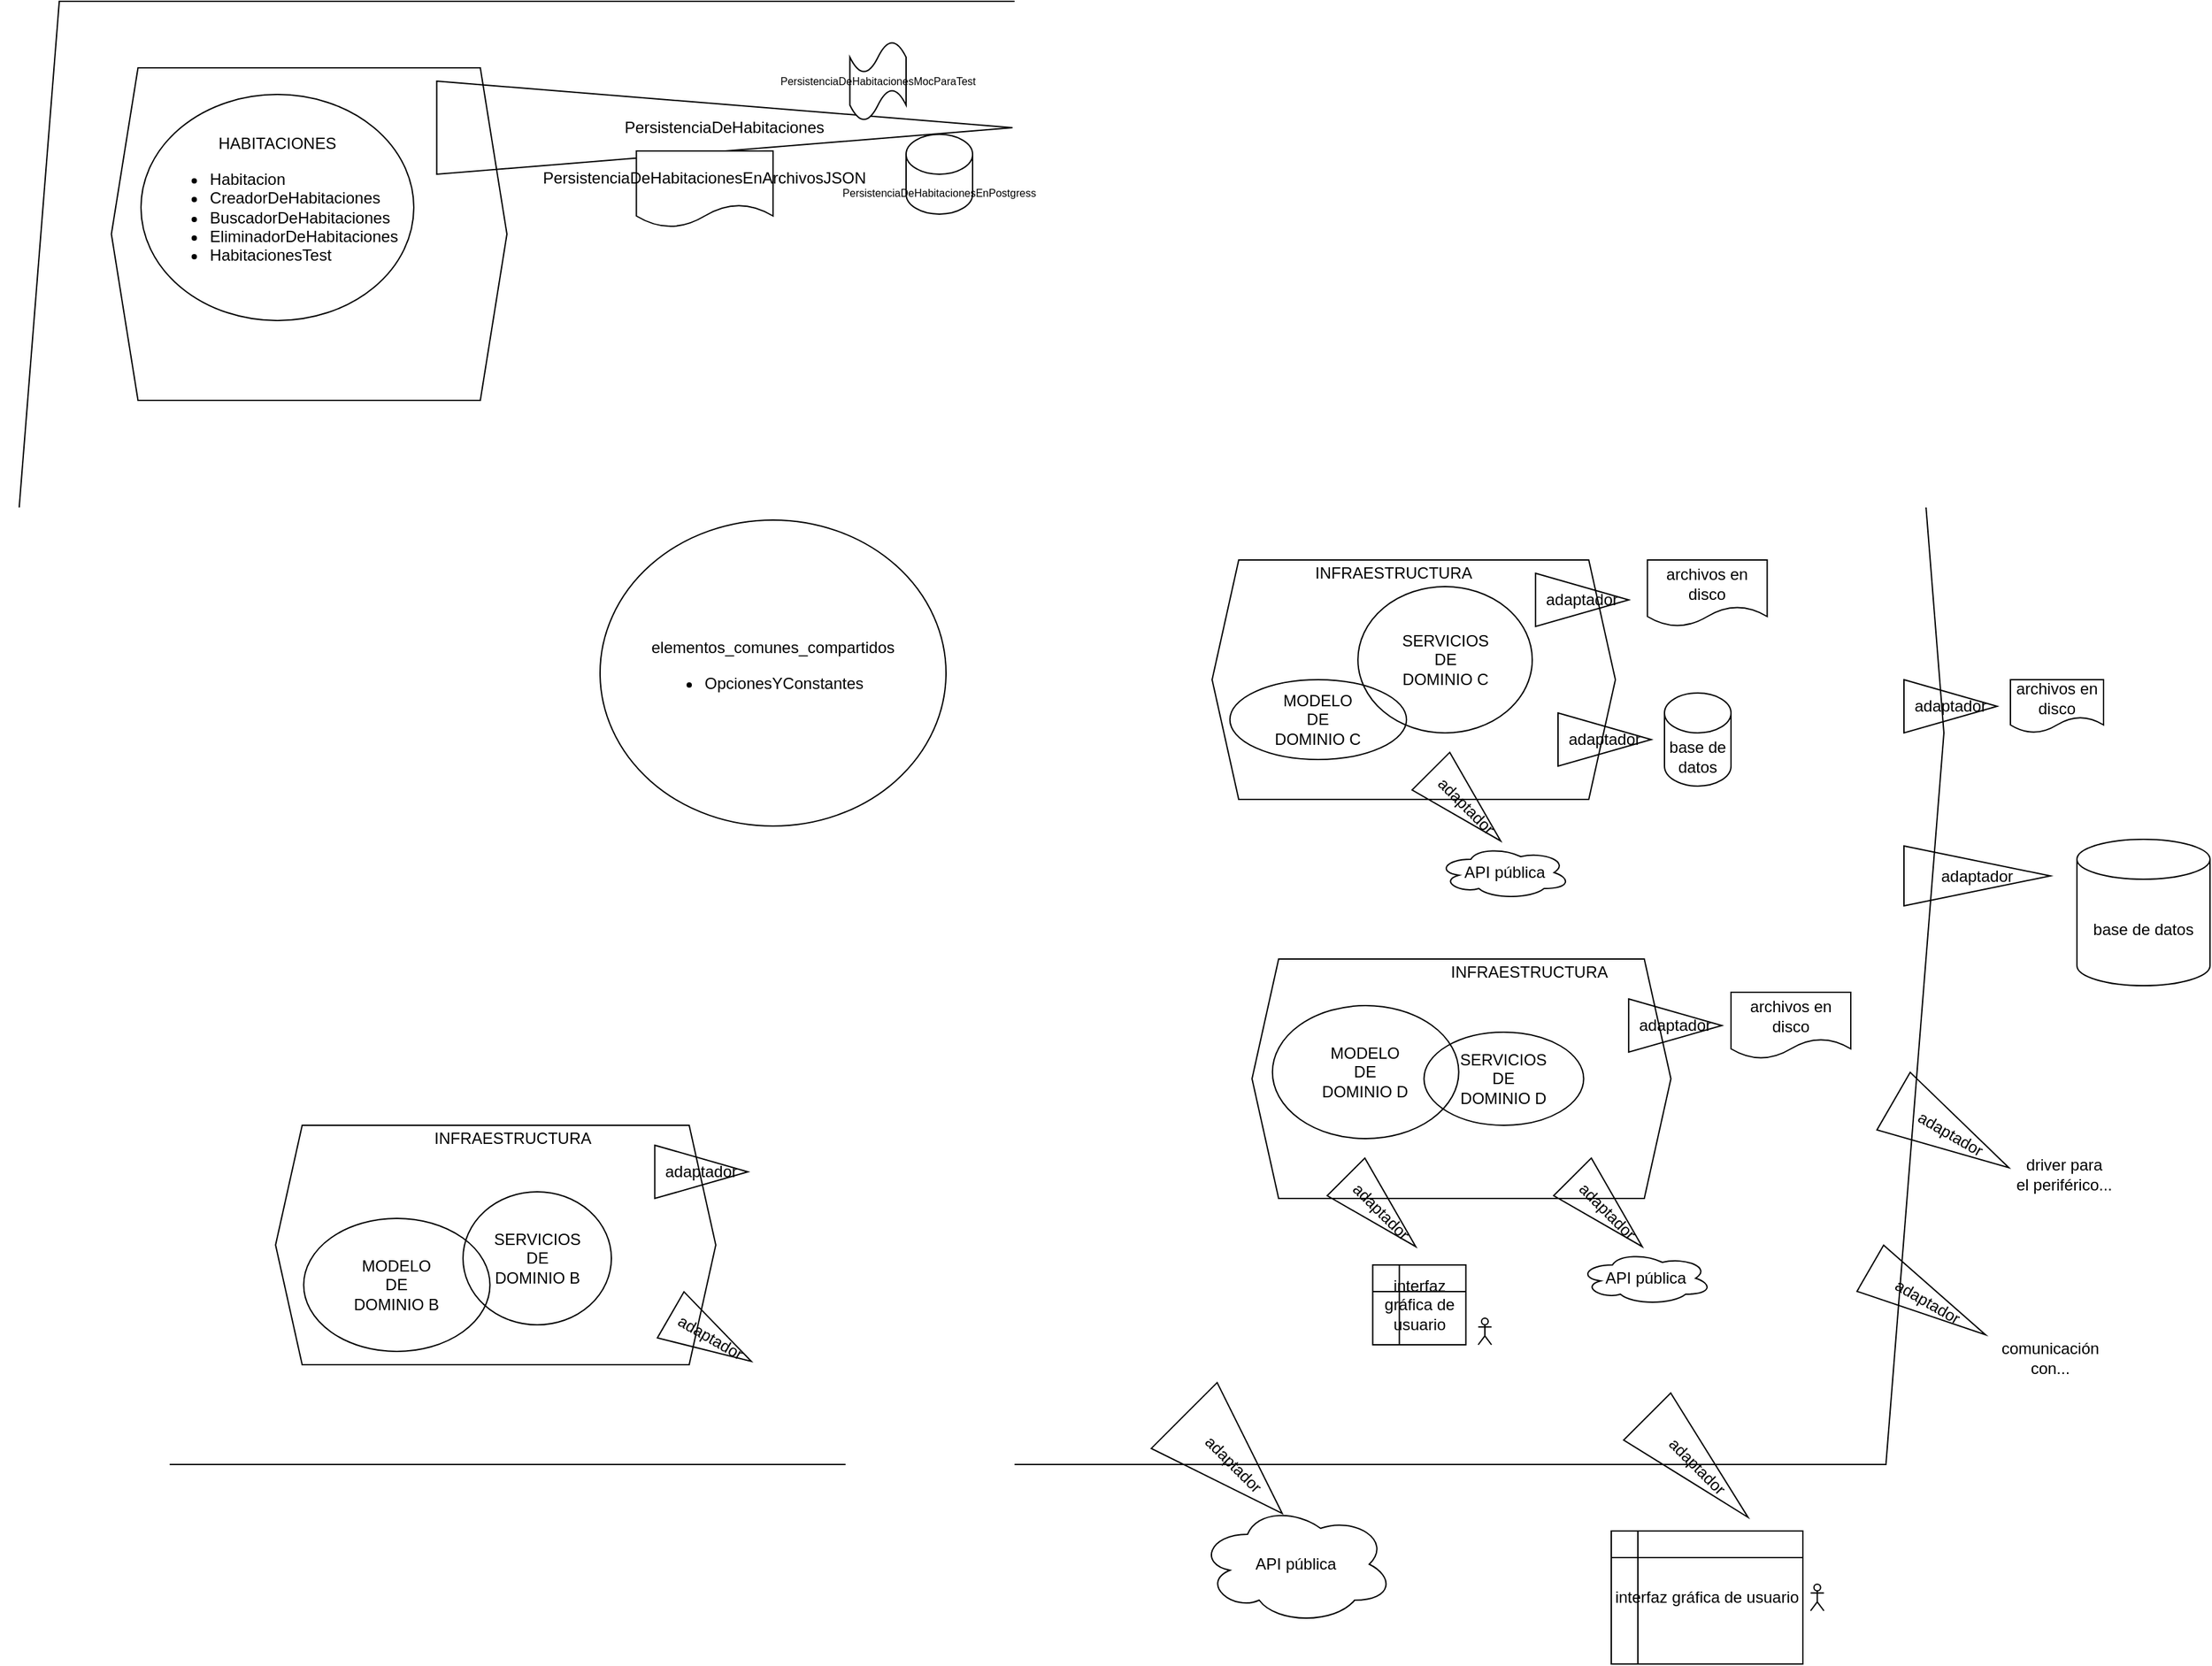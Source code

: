 <mxfile version="17.4.2" type="device"><diagram id="fawb_1DToHHd8euyWrso" name="Page-1"><mxGraphModel dx="1929" dy="1996" grid="1" gridSize="10" guides="1" tooltips="1" connect="1" arrows="1" fold="1" page="1" pageScale="1" pageWidth="827" pageHeight="1169" math="0" shadow="0"><root><mxCell id="0"/><mxCell id="1" parent="0"/><mxCell id="zOpKQJy59Za6-RHagnoH-43" value="" style="shape=hexagon;perimeter=hexagonPerimeter2;whiteSpace=wrap;html=1;fixedSize=1;fillColor=none;size=43.56;" parent="1" vertex="1"><mxGeometry x="-170" y="-90" width="1460" height="1100" as="geometry"/></mxCell><mxCell id="zOpKQJy59Za6-RHagnoH-1" value="" style="shape=hexagon;perimeter=hexagonPerimeter2;whiteSpace=wrap;html=1;fixedSize=1;fillColor=none;" parent="1" vertex="1"><mxGeometry x="-87.28" y="-40" width="297.28" height="250" as="geometry"/></mxCell><mxCell id="zOpKQJy59Za6-RHagnoH-12" value="" style="shape=hexagon;perimeter=hexagonPerimeter2;whiteSpace=wrap;html=1;fixedSize=1;fillColor=none;" parent="1" vertex="1"><mxGeometry x="36.11" y="755" width="330.86" height="180" as="geometry"/></mxCell><mxCell id="zOpKQJy59Za6-RHagnoH-3" value="" style="shape=hexagon;perimeter=hexagonPerimeter2;whiteSpace=wrap;html=1;fixedSize=1;fillColor=none;" parent="1" vertex="1"><mxGeometry x="740" y="330" width="303.1" height="180" as="geometry"/></mxCell><mxCell id="9BcdYIsxv-biDYo2QqQj-2" value="SERVICIOS&lt;br&gt;DE&lt;br&gt;DOMINIO D" style="ellipse;whiteSpace=wrap;html=1;fillColor=none;" parent="1" vertex="1"><mxGeometry x="899.25" y="685" width="120" height="70" as="geometry"/></mxCell><mxCell id="9BcdYIsxv-biDYo2QqQj-7" value="adaptador" style="triangle;whiteSpace=wrap;html=1;fillColor=none;" parent="1" vertex="1"><mxGeometry x="1260" y="545" width="110" height="45" as="geometry"/></mxCell><mxCell id="9BcdYIsxv-biDYo2QqQj-8" value="base de datos" style="shape=cylinder3;whiteSpace=wrap;html=1;boundedLbl=1;backgroundOutline=1;size=15;fillColor=none;" parent="1" vertex="1"><mxGeometry x="1390" y="540" width="100" height="110" as="geometry"/></mxCell><mxCell id="9BcdYIsxv-biDYo2QqQj-15" value="interfaz gráfica de usuario" style="shape=internalStorage;whiteSpace=wrap;html=1;backgroundOutline=1;fillColor=none;" parent="1" vertex="1"><mxGeometry x="1040" y="1060" width="144" height="100" as="geometry"/></mxCell><mxCell id="9BcdYIsxv-biDYo2QqQj-16" value="&amp;nbsp;" style="shape=umlActor;verticalLabelPosition=bottom;verticalAlign=top;html=1;outlineConnect=0;fillColor=none;" parent="1" vertex="1"><mxGeometry x="1189.82" y="1100" width="10" height="20" as="geometry"/></mxCell><mxCell id="9BcdYIsxv-biDYo2QqQj-18" value="adaptador" style="triangle;whiteSpace=wrap;html=1;fillColor=none;rotation=45;" parent="1" vertex="1"><mxGeometry x="703.79" y="975" width="104.14" height="70" as="geometry"/></mxCell><mxCell id="9BcdYIsxv-biDYo2QqQj-19" value="API pública" style="ellipse;shape=cloud;whiteSpace=wrap;html=1;fillColor=none;" parent="1" vertex="1"><mxGeometry x="730" y="1040" width="146.42" height="90" as="geometry"/></mxCell><mxCell id="9BcdYIsxv-biDYo2QqQj-20" value="adaptador" style="triangle;whiteSpace=wrap;html=1;fillColor=none;" parent="1" vertex="1"><mxGeometry x="1260" y="420" width="70" height="40" as="geometry"/></mxCell><mxCell id="9BcdYIsxv-biDYo2QqQj-29" value="adaptador" style="triangle;whiteSpace=wrap;html=1;fillColor=none;rotation=30;" parent="1" vertex="1"><mxGeometry x="1227.99" y="867.5" width="100" height="40" as="geometry"/></mxCell><mxCell id="9BcdYIsxv-biDYo2QqQj-30" value="comunicación con..." style="text;html=1;strokeColor=none;fillColor=none;align=center;verticalAlign=middle;whiteSpace=wrap;rounded=0;" parent="1" vertex="1"><mxGeometry x="1350" y="920" width="40" height="20" as="geometry"/></mxCell><mxCell id="cleJ1Xr446QzX0gQGCqs-1" value="MODELO&lt;br&gt;DE&lt;br&gt;DOMINIO C" style="ellipse;whiteSpace=wrap;html=1;fillColor=none;" parent="1" vertex="1"><mxGeometry x="753.36" y="420" width="132.75" height="60" as="geometry"/></mxCell><mxCell id="cleJ1Xr446QzX0gQGCqs-2" value="SERVICIOS&lt;br&gt;DE&lt;br&gt;DOMINIO C" style="ellipse;whiteSpace=wrap;html=1;fillColor=none;" parent="1" vertex="1"><mxGeometry x="849.61" y="350" width="131" height="110" as="geometry"/></mxCell><mxCell id="cleJ1Xr446QzX0gQGCqs-3" value="HABITACIONES&lt;br&gt;&lt;ul&gt;&lt;li style=&quot;text-align: left&quot;&gt;Habitacion&lt;/li&gt;&lt;li style=&quot;text-align: left&quot;&gt;CreadorDeHabitaciones&lt;/li&gt;&lt;li style=&quot;text-align: left&quot;&gt;BuscadorDeHabitaciones&lt;/li&gt;&lt;li style=&quot;text-align: left&quot;&gt;EliminadorDeHabitaciones&lt;/li&gt;&lt;li style=&quot;text-align: left&quot;&gt;HabitacionesTest&lt;/li&gt;&lt;/ul&gt;" style="ellipse;whiteSpace=wrap;html=1;fillColor=none;align=center;" parent="1" vertex="1"><mxGeometry x="-65.03" y="-20" width="205.03" height="170" as="geometry"/></mxCell><mxCell id="cleJ1Xr446QzX0gQGCqs-5" value="MODELO&lt;br&gt;DE&lt;br&gt;DOMINIO B" style="ellipse;whiteSpace=wrap;html=1;fillColor=none;" parent="1" vertex="1"><mxGeometry x="57.25" y="825" width="140" height="100" as="geometry"/></mxCell><mxCell id="cleJ1Xr446QzX0gQGCqs-6" value="SERVICIOS&lt;br&gt;DE&lt;br&gt;DOMINIO B" style="ellipse;whiteSpace=wrap;html=1;fillColor=none;" parent="1" vertex="1"><mxGeometry x="177" y="805" width="111.5" height="100" as="geometry"/></mxCell><mxCell id="cleJ1Xr446QzX0gQGCqs-8" value="&lt;div style=&quot;font-size: 12px&quot;&gt;&lt;span style=&quot;font-size: 12px&quot;&gt;elementos_comunes_compartidos&lt;/span&gt;&lt;/div&gt;&lt;ul style=&quot;font-size: 12px&quot;&gt;&lt;li style=&quot;text-align: left ; font-size: 12px&quot;&gt;OpcionesYConstantes&lt;/li&gt;&lt;/ul&gt;" style="ellipse;whiteSpace=wrap;html=1;fillColor=none;fontSize=12;align=center;" parent="1" vertex="1"><mxGeometry x="280" y="300" width="260" height="230" as="geometry"/></mxCell><mxCell id="cleJ1Xr446QzX0gQGCqs-16" value="adaptador" style="triangle;whiteSpace=wrap;html=1;fillColor=none;rotation=30;" parent="1" vertex="1"><mxGeometry x="1245.49" y="736.83" width="100" height="50" as="geometry"/></mxCell><mxCell id="cleJ1Xr446QzX0gQGCqs-17" value="driver para&lt;br&gt;el periférico..." style="text;html=1;strokeColor=none;fillColor=none;align=center;verticalAlign=middle;whiteSpace=wrap;rounded=0;" parent="1" vertex="1"><mxGeometry x="1340" y="786.83" width="81" height="10" as="geometry"/></mxCell><mxCell id="zOpKQJy59Za6-RHagnoH-4" value="INFRAESTRUCTURA" style="text;html=1;strokeColor=none;fillColor=none;align=center;verticalAlign=middle;whiteSpace=wrap;rounded=0;" parent="1" vertex="1"><mxGeometry x="776.42" y="330" width="200.86" height="20" as="geometry"/></mxCell><mxCell id="zOpKQJy59Za6-RHagnoH-6" value="INFRAESTRUCTURA" style="text;html=1;strokeColor=none;fillColor=none;align=center;verticalAlign=middle;whiteSpace=wrap;rounded=0;" parent="1" vertex="1"><mxGeometry x="113.61" y="755" width="200.86" height="20" as="geometry"/></mxCell><mxCell id="zOpKQJy59Za6-RHagnoH-10" value="MODELO&lt;br&gt;DE&lt;br&gt;DOMINIO D" style="ellipse;whiteSpace=wrap;html=1;fillColor=none;" parent="1" vertex="1"><mxGeometry x="785.36" y="665" width="140" height="100" as="geometry"/></mxCell><mxCell id="zOpKQJy59Za6-RHagnoH-13" value="" style="shape=hexagon;perimeter=hexagonPerimeter2;whiteSpace=wrap;html=1;fixedSize=1;fillColor=none;" parent="1" vertex="1"><mxGeometry x="770" y="630" width="314.82" height="180" as="geometry"/></mxCell><mxCell id="zOpKQJy59Za6-RHagnoH-14" value="INFRAESTRUCTURA" style="text;html=1;strokeColor=none;fillColor=none;align=center;verticalAlign=middle;whiteSpace=wrap;rounded=0;" parent="1" vertex="1"><mxGeometry x="878.28" y="630" width="200.86" height="20" as="geometry"/></mxCell><mxCell id="zOpKQJy59Za6-RHagnoH-15" value="adaptador" style="triangle;whiteSpace=wrap;html=1;fillColor=none;" parent="1" vertex="1"><mxGeometry x="983.1" y="340" width="70" height="40" as="geometry"/></mxCell><mxCell id="zOpKQJy59Za6-RHagnoH-17" value="PersistenciaDeHabitaciones" style="triangle;whiteSpace=wrap;html=1;fillColor=none;" parent="1" vertex="1"><mxGeometry x="157.25" y="-30" width="432.75" height="70" as="geometry"/></mxCell><mxCell id="zOpKQJy59Za6-RHagnoH-20" value="adaptador" style="triangle;whiteSpace=wrap;html=1;fillColor=none;" parent="1" vertex="1"><mxGeometry x="1000" y="445" width="70" height="40" as="geometry"/></mxCell><mxCell id="zOpKQJy59Za6-RHagnoH-21" value="base de datos" style="shape=cylinder3;whiteSpace=wrap;html=1;boundedLbl=1;backgroundOutline=1;size=15;fillColor=none;" parent="1" vertex="1"><mxGeometry x="1080" y="430" width="50" height="70" as="geometry"/></mxCell><mxCell id="zOpKQJy59Za6-RHagnoH-22" value="adaptador" style="triangle;whiteSpace=wrap;html=1;fillColor=none;rotation=45;" parent="1" vertex="1"><mxGeometry x="1051.3" y="986.85" width="107.19" height="50" as="geometry"/></mxCell><mxCell id="zOpKQJy59Za6-RHagnoH-26" value="adaptador" style="triangle;whiteSpace=wrap;html=1;fillColor=none;" parent="1" vertex="1"><mxGeometry x="321.14" y="770" width="70" height="40" as="geometry"/></mxCell><mxCell id="zOpKQJy59Za6-RHagnoH-28" value="adaptador" style="triangle;whiteSpace=wrap;html=1;fillColor=none;rotation=45;" parent="1" vertex="1"><mxGeometry x="893.6" y="495" width="74.14" height="40" as="geometry"/></mxCell><mxCell id="zOpKQJy59Za6-RHagnoH-29" value="API pública" style="ellipse;shape=cloud;whiteSpace=wrap;html=1;fillColor=none;" parent="1" vertex="1"><mxGeometry x="909.5" y="545" width="100" height="40" as="geometry"/></mxCell><mxCell id="zOpKQJy59Za6-RHagnoH-32" value="interfaz gráfica de usuario" style="shape=internalStorage;whiteSpace=wrap;html=1;backgroundOutline=1;fillColor=none;" parent="1" vertex="1"><mxGeometry x="860.73" y="860" width="70" height="60" as="geometry"/></mxCell><mxCell id="zOpKQJy59Za6-RHagnoH-33" value="&amp;nbsp;" style="shape=umlActor;verticalLabelPosition=bottom;verticalAlign=top;html=1;outlineConnect=0;fillColor=none;" parent="1" vertex="1"><mxGeometry x="940" y="900" width="10" height="20" as="geometry"/></mxCell><mxCell id="zOpKQJy59Za6-RHagnoH-34" value="adaptador" style="triangle;whiteSpace=wrap;html=1;fillColor=none;rotation=45;" parent="1" vertex="1"><mxGeometry x="829.78" y="800" width="74.14" height="40" as="geometry"/></mxCell><mxCell id="zOpKQJy59Za6-RHagnoH-35" value="adaptador" style="triangle;whiteSpace=wrap;html=1;fillColor=none;rotation=45;" parent="1" vertex="1"><mxGeometry x="1000" y="800" width="74.14" height="40" as="geometry"/></mxCell><mxCell id="zOpKQJy59Za6-RHagnoH-36" value="API pública" style="ellipse;shape=cloud;whiteSpace=wrap;html=1;fillColor=none;" parent="1" vertex="1"><mxGeometry x="1015.9" y="850" width="100" height="40" as="geometry"/></mxCell><mxCell id="zOpKQJy59Za6-RHagnoH-37" value="adaptador" style="triangle;whiteSpace=wrap;html=1;fillColor=none;" parent="1" vertex="1"><mxGeometry x="1053.1" y="660" width="70" height="40" as="geometry"/></mxCell><mxCell id="zOpKQJy59Za6-RHagnoH-41" value="adaptador" style="triangle;whiteSpace=wrap;html=1;fillColor=none;rotation=30;" parent="1" vertex="1"><mxGeometry x="328.39" y="895" width="70" height="40" as="geometry"/></mxCell><mxCell id="FYol5Dj7dogtdcJNCWv0-2" value="&lt;font style=&quot;font-size: 8px&quot;&gt;PersistenciaDeHabitacionesEnPostgress&lt;/font&gt;" style="shape=cylinder3;whiteSpace=wrap;html=1;boundedLbl=1;backgroundOutline=1;size=15;fillColor=none;" parent="1" vertex="1"><mxGeometry x="510" y="10" width="50" height="60" as="geometry"/></mxCell><mxCell id="FYol5Dj7dogtdcJNCWv0-3" value="&lt;span&gt;PersistenciaDeHabitacionesEnArchivosJSON&lt;/span&gt;" style="shape=document;whiteSpace=wrap;html=1;boundedLbl=1;" parent="1" vertex="1"><mxGeometry x="307.28" y="22.5" width="102.72" height="57.5" as="geometry"/></mxCell><mxCell id="FYol5Dj7dogtdcJNCWv0-4" value="&lt;span style=&quot;font-size: 8px;&quot;&gt;PersistenciaDeHabitacionesMocParaTest&lt;/span&gt;" style="shape=tape;whiteSpace=wrap;html=1;fontSize=8;" parent="1" vertex="1"><mxGeometry x="467.75" y="-60" width="42.25" height="60" as="geometry"/></mxCell><mxCell id="FYol5Dj7dogtdcJNCWv0-5" value="&lt;span&gt;archivos en disco&lt;/span&gt;" style="shape=document;whiteSpace=wrap;html=1;boundedLbl=1;fontSize=12;" parent="1" vertex="1"><mxGeometry x="1067.19" y="330" width="90" height="50" as="geometry"/></mxCell><mxCell id="FYol5Dj7dogtdcJNCWv0-6" value="&lt;span&gt;archivos en disco&lt;/span&gt;" style="shape=document;whiteSpace=wrap;html=1;boundedLbl=1;fontSize=12;" parent="1" vertex="1"><mxGeometry x="1340" y="420" width="70" height="40" as="geometry"/></mxCell><mxCell id="FYol5Dj7dogtdcJNCWv0-7" value="&lt;span&gt;archivos en disco&lt;/span&gt;" style="shape=document;whiteSpace=wrap;html=1;boundedLbl=1;fontSize=12;" parent="1" vertex="1"><mxGeometry x="1130" y="655" width="90" height="50" as="geometry"/></mxCell></root></mxGraphModel></diagram></mxfile>